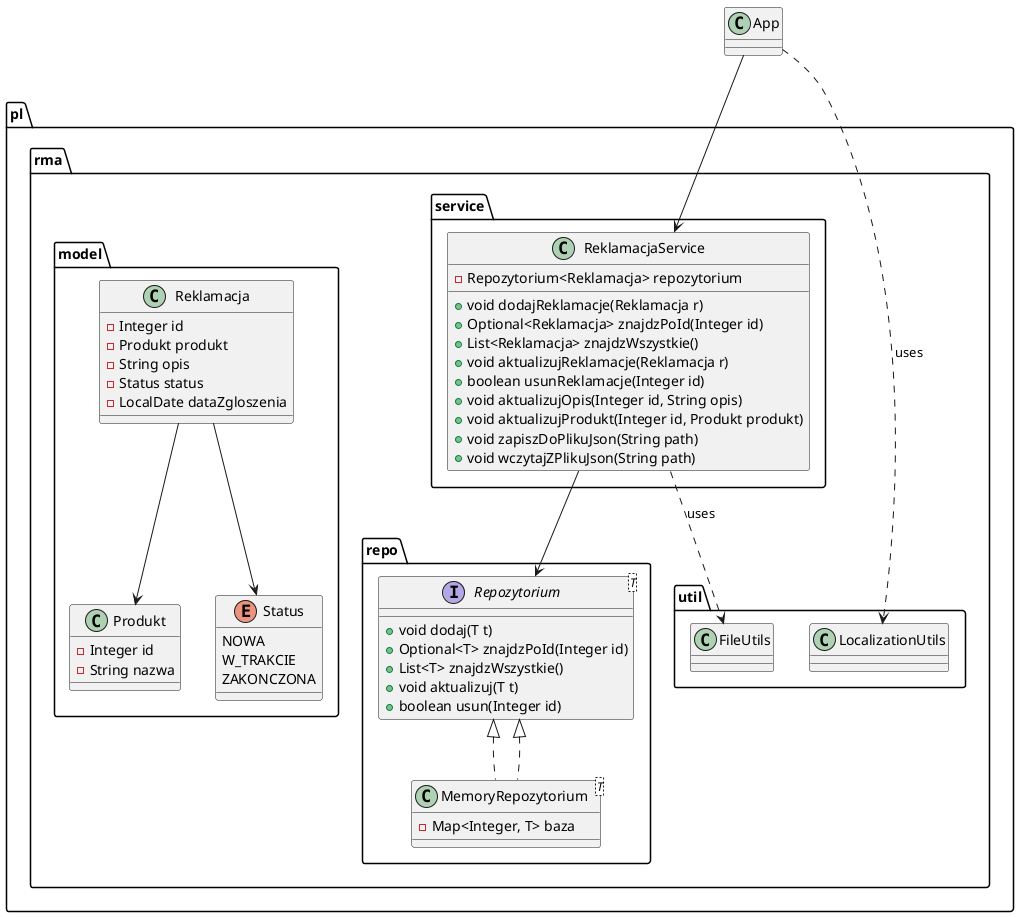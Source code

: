 @startuml
package pl.rma.model {
  class Produkt {
    - Integer id
    - String nazwa
  }

  class Reklamacja {
    - Integer id
    - Produkt produkt
    - String opis
    - Status status
    - LocalDate dataZgloszenia
  }

  enum Status {
    NOWA
    W_TRAKCIE
    ZAKONCZONA
  }
}

package pl.rma.repo {
  interface Repozytorium<T> {
    + void dodaj(T t)
    + Optional<T> znajdzPoId(Integer id)
    + List<T> znajdzWszystkie()
    + void aktualizuj(T t)
    + boolean usun(Integer id)
  }

  class MemoryRepozytorium<T> implements Repozytorium<T> {
    - Map<Integer, T> baza
  }
}

package pl.rma.service {
  class ReklamacjaService {
    - Repozytorium<Reklamacja> repozytorium
    + void dodajReklamacje(Reklamacja r)
    + Optional<Reklamacja> znajdzPoId(Integer id)
    + List<Reklamacja> znajdzWszystkie()
    + void aktualizujReklamacje(Reklamacja r)
    + boolean usunReklamacje(Integer id)
    + void aktualizujOpis(Integer id, String opis)
    + void aktualizujProdukt(Integer id, Produkt produkt)
    + void zapiszDoPlikuJson(String path)
    + void wczytajZPlikuJson(String path)
  }
}

package pl.rma.util {
  class FileUtils
  class LocalizationUtils
}

class App

App --> ReklamacjaService
App ..> LocalizationUtils : uses
ReklamacjaService --> Repozytorium
ReklamacjaService ..> FileUtils : uses
Repozytorium <|.. MemoryRepozytorium
Reklamacja --> Produkt
Reklamacja --> Status
@enduml
